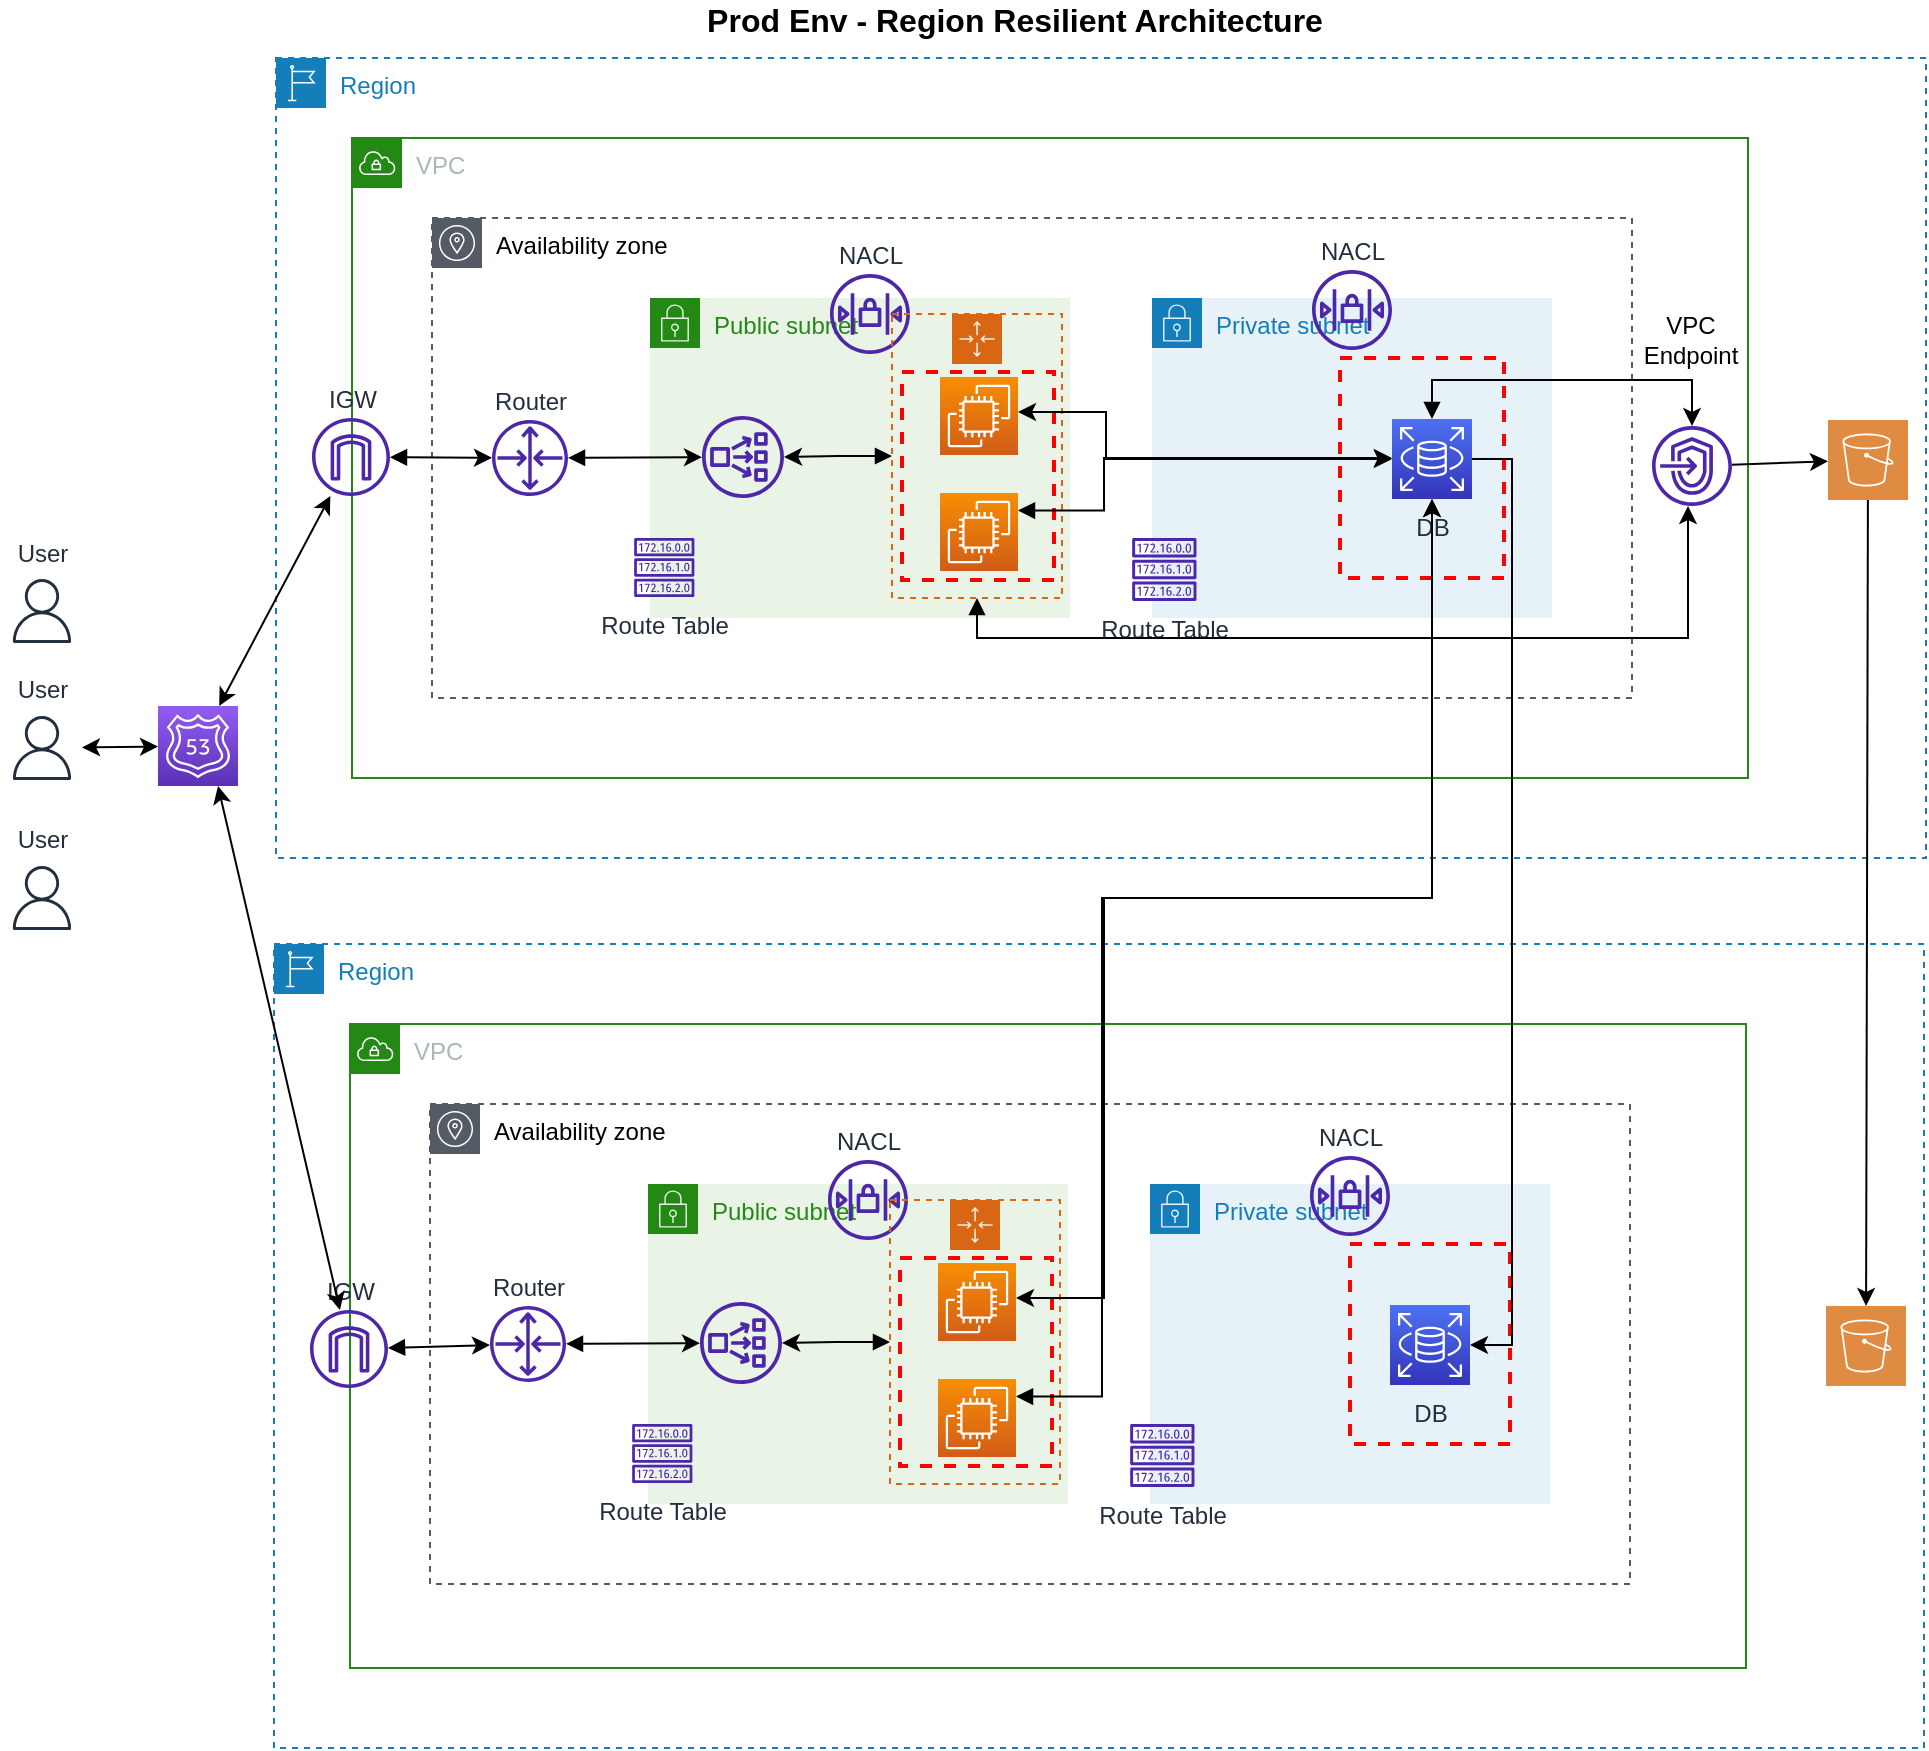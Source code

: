 <mxfile version="18.0.1" type="device"><diagram id="jTTlyX-_Dn0_dxiExtsw" name="Page-1"><mxGraphModel dx="769" dy="481" grid="1" gridSize="10" guides="1" tooltips="1" connect="1" arrows="1" fold="1" page="1" pageScale="1" pageWidth="850" pageHeight="1100" math="0" shadow="0"><root><mxCell id="0"/><mxCell id="1" parent="0"/><object label="Region" id="lQM5dH8xIT-Ct2avBs4w-1"><mxCell style="points=[[0,0],[0.25,0],[0.5,0],[0.75,0],[1,0],[1,0.25],[1,0.5],[1,0.75],[1,1],[0.75,1],[0.5,1],[0.25,1],[0,1],[0,0.75],[0,0.5],[0,0.25]];outlineConnect=0;gradientColor=none;html=1;whiteSpace=wrap;fontSize=12;fontStyle=0;container=1;pointerEvents=0;collapsible=0;recursiveResize=0;shape=mxgraph.aws4.group;grIcon=mxgraph.aws4.group_region;strokeColor=#147EBA;fillColor=none;verticalAlign=top;align=left;spacingLeft=30;fontColor=#147EBA;dashed=1;" vertex="1" parent="1"><mxGeometry x="282" y="40" width="825" height="400" as="geometry"/></mxCell></object><mxCell id="lQM5dH8xIT-Ct2avBs4w-2" value="" style="sketch=0;pointerEvents=1;shadow=0;dashed=0;html=1;strokeColor=none;fillColor=#DF8C42;labelPosition=center;verticalLabelPosition=bottom;verticalAlign=top;align=center;outlineConnect=0;shape=mxgraph.veeam2.aws_s3;fontColor=none;" vertex="1" parent="lQM5dH8xIT-Ct2avBs4w-1"><mxGeometry x="776" y="181" width="40" height="40" as="geometry"/></mxCell><mxCell id="lQM5dH8xIT-Ct2avBs4w-3" value="VPC" style="points=[[0,0],[0.25,0],[0.5,0],[0.75,0],[1,0],[1,0.25],[1,0.5],[1,0.75],[1,1],[0.75,1],[0.5,1],[0.25,1],[0,1],[0,0.75],[0,0.5],[0,0.25]];outlineConnect=0;gradientColor=none;html=1;whiteSpace=wrap;fontSize=12;fontStyle=0;container=1;pointerEvents=0;collapsible=0;recursiveResize=0;shape=mxgraph.aws4.group;grIcon=mxgraph.aws4.group_vpc;strokeColor=#248814;fillColor=none;verticalAlign=top;align=left;spacingLeft=30;fontColor=#AAB7B8;dashed=0;" vertex="1" parent="1"><mxGeometry x="320" y="80" width="698" height="320" as="geometry"/></mxCell><mxCell id="lQM5dH8xIT-Ct2avBs4w-4" value="Availability zone" style="sketch=0;outlineConnect=0;gradientColor=none;html=1;whiteSpace=wrap;fontSize=12;fontStyle=0;shape=mxgraph.aws4.group;grIcon=mxgraph.aws4.group_availability_zone;strokeColor=#545B64;fillColor=none;verticalAlign=top;align=left;spacingLeft=30;fontColor=default;dashed=1;" vertex="1" parent="lQM5dH8xIT-Ct2avBs4w-3"><mxGeometry x="40" y="40" width="600" height="240" as="geometry"/></mxCell><mxCell id="lQM5dH8xIT-Ct2avBs4w-5" value="Private subnet" style="points=[[0,0],[0.25,0],[0.5,0],[0.75,0],[1,0],[1,0.25],[1,0.5],[1,0.75],[1,1],[0.75,1],[0.5,1],[0.25,1],[0,1],[0,0.75],[0,0.5],[0,0.25]];outlineConnect=0;gradientColor=none;html=1;whiteSpace=wrap;fontSize=12;fontStyle=0;container=1;pointerEvents=0;collapsible=0;recursiveResize=0;shape=mxgraph.aws4.group;grIcon=mxgraph.aws4.group_security_group;grStroke=0;strokeColor=#147EBA;fillColor=#E6F2F8;verticalAlign=top;align=left;spacingLeft=30;fontColor=#147EBA;dashed=0;" vertex="1" parent="lQM5dH8xIT-Ct2avBs4w-3"><mxGeometry x="400" y="80" width="200" height="160" as="geometry"/></mxCell><mxCell id="lQM5dH8xIT-Ct2avBs4w-6" value="DB" style="sketch=0;points=[[0,0,0],[0.25,0,0],[0.5,0,0],[0.75,0,0],[1,0,0],[0,1,0],[0.25,1,0],[0.5,1,0],[0.75,1,0],[1,1,0],[0,0.25,0],[0,0.5,0],[0,0.75,0],[1,0.25,0],[1,0.5,0],[1,0.75,0]];outlineConnect=0;fontColor=#232F3E;gradientColor=#4D72F3;gradientDirection=north;fillColor=#3334B9;strokeColor=#ffffff;dashed=0;verticalLabelPosition=bottom;verticalAlign=top;align=center;html=1;fontSize=12;fontStyle=0;aspect=fixed;shape=mxgraph.aws4.resourceIcon;resIcon=mxgraph.aws4.rds;" vertex="1" parent="lQM5dH8xIT-Ct2avBs4w-5"><mxGeometry x="120" y="60.5" width="40" height="40" as="geometry"/></mxCell><mxCell id="lQM5dH8xIT-Ct2avBs4w-7" value="NACL" style="sketch=0;outlineConnect=0;fontColor=#232F3E;gradientColor=none;fillColor=#4D27AA;strokeColor=none;dashed=0;verticalLabelPosition=top;verticalAlign=bottom;align=center;html=1;fontSize=12;fontStyle=0;aspect=fixed;pointerEvents=1;shape=mxgraph.aws4.network_access_control_list;labelPosition=center;" vertex="1" parent="lQM5dH8xIT-Ct2avBs4w-5"><mxGeometry x="80" y="-14" width="40" height="40" as="geometry"/></mxCell><mxCell id="lQM5dH8xIT-Ct2avBs4w-8" value="" style="fontStyle=0;verticalAlign=top;align=center;spacingTop=-2;fillColor=none;rounded=0;whiteSpace=wrap;html=1;strokeColor=#FF0000;strokeWidth=2;dashed=1;container=1;collapsible=0;expand=0;recursiveResize=0;fontColor=none;noLabel=1;" vertex="1" parent="lQM5dH8xIT-Ct2avBs4w-5"><mxGeometry x="94" y="30" width="82" height="110" as="geometry"/></mxCell><mxCell id="lQM5dH8xIT-Ct2avBs4w-9" value="Public subnet" style="points=[[0,0],[0.25,0],[0.5,0],[0.75,0],[1,0],[1,0.25],[1,0.5],[1,0.75],[1,1],[0.75,1],[0.5,1],[0.25,1],[0,1],[0,0.75],[0,0.5],[0,0.25]];outlineConnect=0;gradientColor=none;html=1;whiteSpace=wrap;fontSize=12;fontStyle=0;container=1;pointerEvents=0;collapsible=0;recursiveResize=0;shape=mxgraph.aws4.group;grIcon=mxgraph.aws4.group_security_group;grStroke=0;strokeColor=#248814;fillColor=#E9F3E6;verticalAlign=top;align=left;spacingLeft=30;fontColor=#248814;dashed=0;" vertex="1" parent="lQM5dH8xIT-Ct2avBs4w-3"><mxGeometry x="149" y="80" width="210" height="160" as="geometry"/></mxCell><mxCell id="lQM5dH8xIT-Ct2avBs4w-10" value="EC2" style="sketch=0;points=[[0,0,0],[0.25,0,0],[0.5,0,0],[0.75,0,0],[1,0,0],[0,1,0],[0.25,1,0],[0.5,1,0],[0.75,1,0],[1,1,0],[0,0.25,0],[0,0.5,0],[0,0.75,0],[1,0.25,0],[1,0.5,0],[1,0.75,0]];outlineConnect=0;fontColor=none;gradientColor=#F78E04;gradientDirection=north;fillColor=#D05C17;strokeColor=#ffffff;dashed=0;verticalLabelPosition=bottom;verticalAlign=top;align=center;html=1;fontSize=12;fontStyle=0;aspect=fixed;shape=mxgraph.aws4.resourceIcon;resIcon=mxgraph.aws4.ec2;noLabel=1;" vertex="1" parent="lQM5dH8xIT-Ct2avBs4w-9"><mxGeometry x="145" y="39.5" width="39" height="39" as="geometry"/></mxCell><mxCell id="lQM5dH8xIT-Ct2avBs4w-11" value="NACL" style="sketch=0;outlineConnect=0;fontColor=#232F3E;gradientColor=none;fillColor=#4D27AA;strokeColor=none;dashed=0;verticalLabelPosition=top;verticalAlign=bottom;align=center;html=1;fontSize=12;fontStyle=0;aspect=fixed;pointerEvents=1;shape=mxgraph.aws4.network_access_control_list;labelPosition=center;" vertex="1" parent="lQM5dH8xIT-Ct2avBs4w-9"><mxGeometry x="90" y="-12" width="40" height="40" as="geometry"/></mxCell><mxCell id="lQM5dH8xIT-Ct2avBs4w-12" value="" style="fontStyle=0;verticalAlign=top;align=center;spacingTop=-2;fillColor=none;rounded=0;whiteSpace=wrap;html=1;strokeColor=#FF0000;strokeWidth=2;dashed=1;container=1;collapsible=0;expand=0;recursiveResize=0;fontColor=none;noLabel=1;labelPosition=center;verticalLabelPosition=bottom;" vertex="1" parent="lQM5dH8xIT-Ct2avBs4w-9"><mxGeometry x="126" y="37" width="76" height="104" as="geometry"/></mxCell><mxCell id="lQM5dH8xIT-Ct2avBs4w-13" value="Route Table" style="sketch=0;outlineConnect=0;fontColor=#232F3E;gradientColor=none;fillColor=#4D27AA;strokeColor=none;dashed=0;verticalLabelPosition=bottom;verticalAlign=top;align=center;html=1;fontSize=12;fontStyle=0;aspect=fixed;pointerEvents=1;shape=mxgraph.aws4.route_table;" vertex="1" parent="lQM5dH8xIT-Ct2avBs4w-9"><mxGeometry x="-8" y="120" width="30.27" height="29.5" as="geometry"/></mxCell><mxCell id="lQM5dH8xIT-Ct2avBs4w-14" value="Auto Scaling group" style="points=[[0,0],[0.25,0],[0.5,0],[0.75,0],[1,0],[1,0.25],[1,0.5],[1,0.75],[1,1],[0.75,1],[0.5,1],[0.25,1],[0,1],[0,0.75],[0,0.5],[0,0.25]];outlineConnect=0;gradientColor=none;html=1;whiteSpace=wrap;fontSize=12;fontStyle=0;container=1;pointerEvents=0;collapsible=0;recursiveResize=0;shape=mxgraph.aws4.groupCenter;grIcon=mxgraph.aws4.group_auto_scaling_group;grStroke=1;strokeColor=#D86613;fillColor=none;verticalAlign=top;align=center;fontColor=none;dashed=1;spacingTop=25;labelPosition=center;verticalLabelPosition=bottom;noLabel=1;" vertex="1" parent="lQM5dH8xIT-Ct2avBs4w-9"><mxGeometry x="121" y="8" width="85" height="142" as="geometry"/></mxCell><mxCell id="lQM5dH8xIT-Ct2avBs4w-15" value="Route Table" style="sketch=0;outlineConnect=0;fontColor=#232F3E;gradientColor=none;fillColor=#4D27AA;strokeColor=none;dashed=0;verticalLabelPosition=bottom;verticalAlign=top;align=center;html=1;fontSize=12;fontStyle=0;aspect=fixed;pointerEvents=1;shape=mxgraph.aws4.route_table;" vertex="1" parent="lQM5dH8xIT-Ct2avBs4w-3"><mxGeometry x="390" y="200" width="32.33" height="31.5" as="geometry"/></mxCell><mxCell id="lQM5dH8xIT-Ct2avBs4w-16" value="Router" style="sketch=0;outlineConnect=0;fontColor=#232F3E;gradientColor=none;fillColor=#4D27AA;strokeColor=none;dashed=0;verticalLabelPosition=top;verticalAlign=bottom;align=center;html=1;fontSize=12;fontStyle=0;aspect=fixed;pointerEvents=1;shape=mxgraph.aws4.router;labelPosition=center;" vertex="1" parent="lQM5dH8xIT-Ct2avBs4w-3"><mxGeometry x="70" y="141" width="38" height="38" as="geometry"/></mxCell><mxCell id="lQM5dH8xIT-Ct2avBs4w-17" style="edgeStyle=orthogonalEdgeStyle;rounded=0;orthogonalLoop=1;jettySize=auto;html=1;entryX=0;entryY=0.5;entryDx=0;entryDy=0;entryPerimeter=0;startArrow=classic;startFill=1;" edge="1" parent="lQM5dH8xIT-Ct2avBs4w-3" source="lQM5dH8xIT-Ct2avBs4w-10" target="lQM5dH8xIT-Ct2avBs4w-6"><mxGeometry relative="1" as="geometry"><Array as="points"><mxPoint x="377" y="137"/><mxPoint x="377" y="161"/></Array></mxGeometry></mxCell><mxCell id="lQM5dH8xIT-Ct2avBs4w-18" value="" style="endArrow=classic;html=1;rounded=0;startArrow=block;startFill=1;" edge="1" parent="lQM5dH8xIT-Ct2avBs4w-3" source="lQM5dH8xIT-Ct2avBs4w-16" target="lQM5dH8xIT-Ct2avBs4w-19"><mxGeometry width="50" height="50" relative="1" as="geometry"><mxPoint x="230" y="160" as="sourcePoint"/><mxPoint x="200" y="163.402" as="targetPoint"/></mxGeometry></mxCell><mxCell id="lQM5dH8xIT-Ct2avBs4w-19" value="" style="sketch=0;outlineConnect=0;fontColor=#232F3E;gradientColor=none;fillColor=#4D27AA;strokeColor=none;dashed=0;verticalLabelPosition=bottom;verticalAlign=top;align=center;html=1;fontSize=12;fontStyle=0;aspect=fixed;pointerEvents=1;shape=mxgraph.aws4.network_load_balancer;" vertex="1" parent="lQM5dH8xIT-Ct2avBs4w-3"><mxGeometry x="175" y="139" width="41" height="41" as="geometry"/></mxCell><mxCell id="lQM5dH8xIT-Ct2avBs4w-20" style="edgeStyle=orthogonalEdgeStyle;rounded=0;orthogonalLoop=1;jettySize=auto;html=1;exitX=0;exitY=0.5;exitDx=0;exitDy=0;fontColor=none;startArrow=block;startFill=1;" edge="1" parent="lQM5dH8xIT-Ct2avBs4w-3" source="lQM5dH8xIT-Ct2avBs4w-14" target="lQM5dH8xIT-Ct2avBs4w-19"><mxGeometry relative="1" as="geometry"/></mxCell><mxCell id="lQM5dH8xIT-Ct2avBs4w-21" value="" style="sketch=0;outlineConnect=0;fontColor=#232F3E;gradientColor=none;fillColor=#4D27AA;strokeColor=none;dashed=0;verticalLabelPosition=bottom;verticalAlign=top;align=center;html=1;fontSize=12;fontStyle=0;aspect=fixed;pointerEvents=1;shape=mxgraph.aws4.endpoints;" vertex="1" parent="lQM5dH8xIT-Ct2avBs4w-3"><mxGeometry x="650" y="144" width="40" height="40" as="geometry"/></mxCell><mxCell id="lQM5dH8xIT-Ct2avBs4w-22" style="edgeStyle=orthogonalEdgeStyle;rounded=0;orthogonalLoop=1;jettySize=auto;html=1;exitX=0.5;exitY=1;exitDx=0;exitDy=0;fontColor=none;startArrow=block;startFill=1;" edge="1" parent="lQM5dH8xIT-Ct2avBs4w-3" source="lQM5dH8xIT-Ct2avBs4w-14" target="lQM5dH8xIT-Ct2avBs4w-21"><mxGeometry relative="1" as="geometry"><Array as="points"><mxPoint x="313" y="250"/><mxPoint x="668" y="250"/></Array></mxGeometry></mxCell><mxCell id="lQM5dH8xIT-Ct2avBs4w-23" style="edgeStyle=orthogonalEdgeStyle;rounded=0;orthogonalLoop=1;jettySize=auto;html=1;exitX=0.5;exitY=0;exitDx=0;exitDy=0;exitPerimeter=0;fontColor=none;startArrow=block;startFill=1;" edge="1" parent="lQM5dH8xIT-Ct2avBs4w-3" source="lQM5dH8xIT-Ct2avBs4w-6" target="lQM5dH8xIT-Ct2avBs4w-21"><mxGeometry relative="1" as="geometry"><Array as="points"><mxPoint x="540" y="121"/><mxPoint x="670" y="121"/></Array></mxGeometry></mxCell><mxCell id="lQM5dH8xIT-Ct2avBs4w-24" value="VPC &lt;br&gt;Endpoint" style="text;html=1;resizable=0;autosize=1;align=center;verticalAlign=middle;points=[];fillColor=none;strokeColor=none;rounded=0;" vertex="1" parent="lQM5dH8xIT-Ct2avBs4w-3"><mxGeometry x="640" y="85" width="57" height="32" as="geometry"/></mxCell><mxCell id="lQM5dH8xIT-Ct2avBs4w-25" value="User" style="sketch=0;outlineConnect=0;fontColor=#232F3E;gradientColor=none;strokeColor=#232F3E;fillColor=#ffffff;dashed=0;verticalLabelPosition=top;verticalAlign=bottom;align=center;html=1;fontSize=12;fontStyle=0;aspect=fixed;shape=mxgraph.aws4.resourceIcon;resIcon=mxgraph.aws4.user;labelPosition=center;" vertex="1" parent="1"><mxGeometry x="145" y="365" width="40" height="40" as="geometry"/></mxCell><mxCell id="lQM5dH8xIT-Ct2avBs4w-26" value="IGW" style="sketch=0;outlineConnect=0;fontColor=#232F3E;gradientColor=none;fillColor=#4D27AA;strokeColor=none;dashed=0;verticalLabelPosition=top;verticalAlign=bottom;align=center;html=1;fontSize=12;fontStyle=0;aspect=fixed;pointerEvents=1;shape=mxgraph.aws4.internet_gateway;noLabel=0;labelPosition=center;" vertex="1" parent="1"><mxGeometry x="300" y="220" width="39" height="39" as="geometry"/></mxCell><mxCell id="lQM5dH8xIT-Ct2avBs4w-27" value="" style="endArrow=classic;html=1;rounded=0;startArrow=block;startFill=1;" edge="1" parent="1" source="lQM5dH8xIT-Ct2avBs4w-26" target="lQM5dH8xIT-Ct2avBs4w-16"><mxGeometry width="50" height="50" relative="1" as="geometry"><mxPoint x="550" y="240" as="sourcePoint"/><mxPoint x="600" y="190" as="targetPoint"/></mxGeometry></mxCell><mxCell id="lQM5dH8xIT-Ct2avBs4w-28" value="" style="endArrow=classic;startArrow=classic;html=1;rounded=0;startFill=1;" edge="1" parent="1" source="lQM5dH8xIT-Ct2avBs4w-55" target="lQM5dH8xIT-Ct2avBs4w-26"><mxGeometry width="50" height="50" relative="1" as="geometry"><mxPoint x="490" y="230" as="sourcePoint"/><mxPoint x="540" y="180" as="targetPoint"/></mxGeometry></mxCell><mxCell id="lQM5dH8xIT-Ct2avBs4w-29" value="Prod Env - Region Resilient Architecture" style="text;html=1;align=center;verticalAlign=middle;resizable=0;points=[];autosize=1;strokeColor=none;fillColor=none;fontStyle=1;fontSize=16;" vertex="1" parent="1"><mxGeometry x="491" y="11" width="320" height="20" as="geometry"/></mxCell><mxCell id="lQM5dH8xIT-Ct2avBs4w-30" style="edgeStyle=orthogonalEdgeStyle;rounded=0;orthogonalLoop=1;jettySize=auto;html=1;exitX=1;exitY=0.25;exitDx=0;exitDy=0;exitPerimeter=0;entryX=0;entryY=0.5;entryDx=0;entryDy=0;entryPerimeter=0;startArrow=block;startFill=1;" edge="1" parent="1"><mxGeometry relative="1" as="geometry"><mxPoint x="653" y="266.25" as="sourcePoint"/><mxPoint x="840" y="239.5" as="targetPoint"/><Array as="points"><mxPoint x="696" y="266"/><mxPoint x="696" y="240"/><mxPoint x="840" y="240"/></Array></mxGeometry></mxCell><mxCell id="lQM5dH8xIT-Ct2avBs4w-45" value="EC2" style="sketch=0;points=[[0,0,0],[0.25,0,0],[0.5,0,0],[0.75,0,0],[1,0,0],[0,1,0],[0.25,1,0],[0.5,1,0],[0.75,1,0],[1,1,0],[0,0.25,0],[0,0.5,0],[0,0.75,0],[1,0.25,0],[1,0.5,0],[1,0.75,0]];outlineConnect=0;fontColor=none;gradientColor=#F78E04;gradientDirection=north;fillColor=#D05C17;strokeColor=#ffffff;dashed=0;verticalLabelPosition=middle;verticalAlign=middle;align=right;html=1;fontSize=12;fontStyle=0;aspect=fixed;shape=mxgraph.aws4.resourceIcon;resIcon=mxgraph.aws4.ec2;labelPosition=left;noLabel=1;" vertex="1" parent="1"><mxGeometry x="614" y="257.5" width="39" height="39" as="geometry"/></mxCell><mxCell id="lQM5dH8xIT-Ct2avBs4w-53" value="" style="endArrow=classic;startArrow=classic;html=1;rounded=0;endFill=1;" edge="1" parent="1" source="lQM5dH8xIT-Ct2avBs4w-25" target="lQM5dH8xIT-Ct2avBs4w-55"><mxGeometry width="50" height="50" relative="1" as="geometry"><mxPoint x="185.0" y="384.806" as="sourcePoint"/><mxPoint x="300.0" y="383.689" as="targetPoint"/></mxGeometry></mxCell><mxCell id="lQM5dH8xIT-Ct2avBs4w-54" value="" style="endArrow=classic;html=1;rounded=0;" edge="1" parent="1" source="lQM5dH8xIT-Ct2avBs4w-21" target="lQM5dH8xIT-Ct2avBs4w-2"><mxGeometry width="50" height="50" relative="1" as="geometry"><mxPoint x="907" y="304" as="sourcePoint"/><mxPoint x="957" y="254" as="targetPoint"/></mxGeometry></mxCell><mxCell id="lQM5dH8xIT-Ct2avBs4w-55" value="" style="sketch=0;points=[[0,0,0],[0.25,0,0],[0.5,0,0],[0.75,0,0],[1,0,0],[0,1,0],[0.25,1,0],[0.5,1,0],[0.75,1,0],[1,1,0],[0,0.25,0],[0,0.5,0],[0,0.75,0],[1,0.25,0],[1,0.5,0],[1,0.75,0]];outlineConnect=0;fontColor=#232F3E;gradientColor=#945DF2;gradientDirection=north;fillColor=#5A30B5;strokeColor=#ffffff;dashed=0;verticalLabelPosition=bottom;verticalAlign=top;align=center;html=1;fontSize=12;fontStyle=0;aspect=fixed;shape=mxgraph.aws4.resourceIcon;resIcon=mxgraph.aws4.route_53;" vertex="1" parent="1"><mxGeometry x="223" y="364" width="40" height="40" as="geometry"/></mxCell><object label="Region" id="lQM5dH8xIT-Ct2avBs4w-56"><mxCell style="points=[[0,0],[0.25,0],[0.5,0],[0.75,0],[1,0],[1,0.25],[1,0.5],[1,0.75],[1,1],[0.75,1],[0.5,1],[0.25,1],[0,1],[0,0.75],[0,0.5],[0,0.25]];outlineConnect=0;gradientColor=none;html=1;whiteSpace=wrap;fontSize=12;fontStyle=0;container=1;pointerEvents=0;collapsible=0;recursiveResize=0;shape=mxgraph.aws4.group;grIcon=mxgraph.aws4.group_region;strokeColor=#147EBA;fillColor=none;verticalAlign=top;align=left;spacingLeft=30;fontColor=#147EBA;dashed=1;" vertex="1" parent="1"><mxGeometry x="281" y="483" width="825" height="402" as="geometry"/></mxCell></object><mxCell id="lQM5dH8xIT-Ct2avBs4w-57" value="" style="sketch=0;pointerEvents=1;shadow=0;dashed=0;html=1;strokeColor=none;fillColor=#DF8C42;labelPosition=center;verticalLabelPosition=bottom;verticalAlign=top;align=center;outlineConnect=0;shape=mxgraph.veeam2.aws_s3;fontColor=none;" vertex="1" parent="lQM5dH8xIT-Ct2avBs4w-56"><mxGeometry x="776" y="181" width="40" height="40" as="geometry"/></mxCell><mxCell id="lQM5dH8xIT-Ct2avBs4w-58" value="VPC" style="points=[[0,0],[0.25,0],[0.5,0],[0.75,0],[1,0],[1,0.25],[1,0.5],[1,0.75],[1,1],[0.75,1],[0.5,1],[0.25,1],[0,1],[0,0.75],[0,0.5],[0,0.25]];outlineConnect=0;gradientColor=none;html=1;whiteSpace=wrap;fontSize=12;fontStyle=0;container=1;pointerEvents=0;collapsible=0;recursiveResize=0;shape=mxgraph.aws4.group;grIcon=mxgraph.aws4.group_vpc;strokeColor=#248814;fillColor=none;verticalAlign=top;align=left;spacingLeft=30;fontColor=#AAB7B8;dashed=0;" vertex="1" parent="1"><mxGeometry x="319" y="523" width="698" height="322" as="geometry"/></mxCell><mxCell id="lQM5dH8xIT-Ct2avBs4w-59" value="Availability zone" style="sketch=0;outlineConnect=0;gradientColor=none;html=1;whiteSpace=wrap;fontSize=12;fontStyle=0;shape=mxgraph.aws4.group;grIcon=mxgraph.aws4.group_availability_zone;strokeColor=#545B64;fillColor=none;verticalAlign=top;align=left;spacingLeft=30;fontColor=default;dashed=1;" vertex="1" parent="lQM5dH8xIT-Ct2avBs4w-58"><mxGeometry x="40" y="40" width="600" height="240" as="geometry"/></mxCell><mxCell id="lQM5dH8xIT-Ct2avBs4w-60" value="Private subnet" style="points=[[0,0],[0.25,0],[0.5,0],[0.75,0],[1,0],[1,0.25],[1,0.5],[1,0.75],[1,1],[0.75,1],[0.5,1],[0.25,1],[0,1],[0,0.75],[0,0.5],[0,0.25]];outlineConnect=0;gradientColor=none;html=1;whiteSpace=wrap;fontSize=12;fontStyle=0;container=1;pointerEvents=0;collapsible=0;recursiveResize=0;shape=mxgraph.aws4.group;grIcon=mxgraph.aws4.group_security_group;grStroke=0;strokeColor=#147EBA;fillColor=#E6F2F8;verticalAlign=top;align=left;spacingLeft=30;fontColor=#147EBA;dashed=0;" vertex="1" parent="lQM5dH8xIT-Ct2avBs4w-58"><mxGeometry x="400" y="80" width="200" height="160" as="geometry"/></mxCell><mxCell id="lQM5dH8xIT-Ct2avBs4w-61" value="DB" style="sketch=0;points=[[0,0,0],[0.25,0,0],[0.5,0,0],[0.75,0,0],[1,0,0],[0,1,0],[0.25,1,0],[0.5,1,0],[0.75,1,0],[1,1,0],[0,0.25,0],[0,0.5,0],[0,0.75,0],[1,0.25,0],[1,0.5,0],[1,0.75,0]];outlineConnect=0;fontColor=#232F3E;gradientColor=#4D72F3;gradientDirection=north;fillColor=#3334B9;strokeColor=#ffffff;dashed=0;verticalLabelPosition=bottom;verticalAlign=top;align=center;html=1;fontSize=12;fontStyle=0;aspect=fixed;shape=mxgraph.aws4.resourceIcon;resIcon=mxgraph.aws4.rds;" vertex="1" parent="lQM5dH8xIT-Ct2avBs4w-60"><mxGeometry x="120" y="60.5" width="40" height="40" as="geometry"/></mxCell><mxCell id="lQM5dH8xIT-Ct2avBs4w-62" value="NACL" style="sketch=0;outlineConnect=0;fontColor=#232F3E;gradientColor=none;fillColor=#4D27AA;strokeColor=none;dashed=0;verticalLabelPosition=top;verticalAlign=bottom;align=center;html=1;fontSize=12;fontStyle=0;aspect=fixed;pointerEvents=1;shape=mxgraph.aws4.network_access_control_list;labelPosition=center;" vertex="1" parent="lQM5dH8xIT-Ct2avBs4w-60"><mxGeometry x="80" y="-14" width="40" height="40" as="geometry"/></mxCell><mxCell id="lQM5dH8xIT-Ct2avBs4w-63" value="" style="fontStyle=0;verticalAlign=top;align=center;spacingTop=-2;fillColor=none;rounded=0;whiteSpace=wrap;html=1;strokeColor=#FF0000;strokeWidth=2;dashed=1;container=1;collapsible=0;expand=0;recursiveResize=0;fontColor=none;noLabel=1;" vertex="1" parent="lQM5dH8xIT-Ct2avBs4w-60"><mxGeometry x="100" y="30" width="80" height="100" as="geometry"/></mxCell><mxCell id="lQM5dH8xIT-Ct2avBs4w-64" value="Public subnet" style="points=[[0,0],[0.25,0],[0.5,0],[0.75,0],[1,0],[1,0.25],[1,0.5],[1,0.75],[1,1],[0.75,1],[0.5,1],[0.25,1],[0,1],[0,0.75],[0,0.5],[0,0.25]];outlineConnect=0;gradientColor=none;html=1;whiteSpace=wrap;fontSize=12;fontStyle=0;container=1;pointerEvents=0;collapsible=0;recursiveResize=0;shape=mxgraph.aws4.group;grIcon=mxgraph.aws4.group_security_group;grStroke=0;strokeColor=#248814;fillColor=#E9F3E6;verticalAlign=top;align=left;spacingLeft=30;fontColor=#248814;dashed=0;" vertex="1" parent="lQM5dH8xIT-Ct2avBs4w-58"><mxGeometry x="149" y="80" width="210" height="160" as="geometry"/></mxCell><mxCell id="lQM5dH8xIT-Ct2avBs4w-65" value="EC2" style="sketch=0;points=[[0,0,0],[0.25,0,0],[0.5,0,0],[0.75,0,0],[1,0,0],[0,1,0],[0.25,1,0],[0.5,1,0],[0.75,1,0],[1,1,0],[0,0.25,0],[0,0.5,0],[0,0.75,0],[1,0.25,0],[1,0.5,0],[1,0.75,0]];outlineConnect=0;fontColor=none;gradientColor=#F78E04;gradientDirection=north;fillColor=#D05C17;strokeColor=#ffffff;dashed=0;verticalLabelPosition=bottom;verticalAlign=top;align=center;html=1;fontSize=12;fontStyle=0;aspect=fixed;shape=mxgraph.aws4.resourceIcon;resIcon=mxgraph.aws4.ec2;noLabel=1;" vertex="1" parent="lQM5dH8xIT-Ct2avBs4w-64"><mxGeometry x="145" y="39.5" width="39" height="39" as="geometry"/></mxCell><mxCell id="lQM5dH8xIT-Ct2avBs4w-66" value="NACL" style="sketch=0;outlineConnect=0;fontColor=#232F3E;gradientColor=none;fillColor=#4D27AA;strokeColor=none;dashed=0;verticalLabelPosition=top;verticalAlign=bottom;align=center;html=1;fontSize=12;fontStyle=0;aspect=fixed;pointerEvents=1;shape=mxgraph.aws4.network_access_control_list;labelPosition=center;" vertex="1" parent="lQM5dH8xIT-Ct2avBs4w-64"><mxGeometry x="90" y="-12" width="40" height="40" as="geometry"/></mxCell><mxCell id="lQM5dH8xIT-Ct2avBs4w-67" value="" style="fontStyle=0;verticalAlign=top;align=center;spacingTop=-2;fillColor=none;rounded=0;whiteSpace=wrap;html=1;strokeColor=#FF0000;strokeWidth=2;dashed=1;container=1;collapsible=0;expand=0;recursiveResize=0;fontColor=none;noLabel=1;labelPosition=center;verticalLabelPosition=bottom;" vertex="1" parent="lQM5dH8xIT-Ct2avBs4w-64"><mxGeometry x="126" y="37" width="76" height="104" as="geometry"/></mxCell><mxCell id="lQM5dH8xIT-Ct2avBs4w-68" value="Route Table" style="sketch=0;outlineConnect=0;fontColor=#232F3E;gradientColor=none;fillColor=#4D27AA;strokeColor=none;dashed=0;verticalLabelPosition=bottom;verticalAlign=top;align=center;html=1;fontSize=12;fontStyle=0;aspect=fixed;pointerEvents=1;shape=mxgraph.aws4.route_table;" vertex="1" parent="lQM5dH8xIT-Ct2avBs4w-64"><mxGeometry x="-8" y="120" width="30.27" height="29.5" as="geometry"/></mxCell><mxCell id="lQM5dH8xIT-Ct2avBs4w-69" value="Auto Scaling group" style="points=[[0,0],[0.25,0],[0.5,0],[0.75,0],[1,0],[1,0.25],[1,0.5],[1,0.75],[1,1],[0.75,1],[0.5,1],[0.25,1],[0,1],[0,0.75],[0,0.5],[0,0.25]];outlineConnect=0;gradientColor=none;html=1;whiteSpace=wrap;fontSize=12;fontStyle=0;container=1;pointerEvents=0;collapsible=0;recursiveResize=0;shape=mxgraph.aws4.groupCenter;grIcon=mxgraph.aws4.group_auto_scaling_group;grStroke=1;strokeColor=#D86613;fillColor=none;verticalAlign=top;align=center;fontColor=none;dashed=1;spacingTop=25;labelPosition=center;verticalLabelPosition=bottom;noLabel=1;" vertex="1" parent="lQM5dH8xIT-Ct2avBs4w-64"><mxGeometry x="121" y="8" width="85" height="142" as="geometry"/></mxCell><mxCell id="lQM5dH8xIT-Ct2avBs4w-70" value="Route Table" style="sketch=0;outlineConnect=0;fontColor=#232F3E;gradientColor=none;fillColor=#4D27AA;strokeColor=none;dashed=0;verticalLabelPosition=bottom;verticalAlign=top;align=center;html=1;fontSize=12;fontStyle=0;aspect=fixed;pointerEvents=1;shape=mxgraph.aws4.route_table;" vertex="1" parent="lQM5dH8xIT-Ct2avBs4w-58"><mxGeometry x="390" y="200" width="32.33" height="31.5" as="geometry"/></mxCell><mxCell id="lQM5dH8xIT-Ct2avBs4w-71" value="Router" style="sketch=0;outlineConnect=0;fontColor=#232F3E;gradientColor=none;fillColor=#4D27AA;strokeColor=none;dashed=0;verticalLabelPosition=top;verticalAlign=bottom;align=center;html=1;fontSize=12;fontStyle=0;aspect=fixed;pointerEvents=1;shape=mxgraph.aws4.router;labelPosition=center;" vertex="1" parent="lQM5dH8xIT-Ct2avBs4w-58"><mxGeometry x="70" y="141" width="38" height="38" as="geometry"/></mxCell><mxCell id="lQM5dH8xIT-Ct2avBs4w-73" value="" style="endArrow=classic;html=1;rounded=0;startArrow=block;startFill=1;" edge="1" parent="lQM5dH8xIT-Ct2avBs4w-58" source="lQM5dH8xIT-Ct2avBs4w-71" target="lQM5dH8xIT-Ct2avBs4w-74"><mxGeometry width="50" height="50" relative="1" as="geometry"><mxPoint x="230" y="160" as="sourcePoint"/><mxPoint x="200" y="163.402" as="targetPoint"/></mxGeometry></mxCell><mxCell id="lQM5dH8xIT-Ct2avBs4w-74" value="" style="sketch=0;outlineConnect=0;fontColor=#232F3E;gradientColor=none;fillColor=#4D27AA;strokeColor=none;dashed=0;verticalLabelPosition=bottom;verticalAlign=top;align=center;html=1;fontSize=12;fontStyle=0;aspect=fixed;pointerEvents=1;shape=mxgraph.aws4.network_load_balancer;" vertex="1" parent="lQM5dH8xIT-Ct2avBs4w-58"><mxGeometry x="175" y="139" width="41" height="41" as="geometry"/></mxCell><mxCell id="lQM5dH8xIT-Ct2avBs4w-75" style="edgeStyle=orthogonalEdgeStyle;rounded=0;orthogonalLoop=1;jettySize=auto;html=1;exitX=0;exitY=0.5;exitDx=0;exitDy=0;fontColor=none;startArrow=block;startFill=1;" edge="1" parent="lQM5dH8xIT-Ct2avBs4w-58" source="lQM5dH8xIT-Ct2avBs4w-69" target="lQM5dH8xIT-Ct2avBs4w-74"><mxGeometry relative="1" as="geometry"/></mxCell><mxCell id="lQM5dH8xIT-Ct2avBs4w-81" value="IGW" style="sketch=0;outlineConnect=0;fontColor=#232F3E;gradientColor=none;fillColor=#4D27AA;strokeColor=none;dashed=0;verticalLabelPosition=top;verticalAlign=bottom;align=center;html=1;fontSize=12;fontStyle=0;aspect=fixed;pointerEvents=1;shape=mxgraph.aws4.internet_gateway;noLabel=0;labelPosition=center;" vertex="1" parent="1"><mxGeometry x="299" y="666" width="39" height="39" as="geometry"/></mxCell><mxCell id="lQM5dH8xIT-Ct2avBs4w-82" value="" style="endArrow=classic;html=1;rounded=0;startArrow=block;startFill=1;" edge="1" parent="1" source="lQM5dH8xIT-Ct2avBs4w-81" target="lQM5dH8xIT-Ct2avBs4w-71"><mxGeometry width="50" height="50" relative="1" as="geometry"><mxPoint x="549" y="683" as="sourcePoint"/><mxPoint x="599" y="633" as="targetPoint"/></mxGeometry></mxCell><mxCell id="lQM5dH8xIT-Ct2avBs4w-83" value="" style="endArrow=classic;startArrow=classic;html=1;rounded=0;startFill=1;exitX=0.75;exitY=1;exitDx=0;exitDy=0;exitPerimeter=0;" edge="1" parent="1" source="lQM5dH8xIT-Ct2avBs4w-55" target="lQM5dH8xIT-Ct2avBs4w-81"><mxGeometry width="50" height="50" relative="1" as="geometry"><mxPoint x="262" y="861.869" as="sourcePoint"/><mxPoint x="539" y="658" as="targetPoint"/></mxGeometry></mxCell><mxCell id="lQM5dH8xIT-Ct2avBs4w-85" style="edgeStyle=orthogonalEdgeStyle;rounded=0;orthogonalLoop=1;jettySize=auto;html=1;exitX=1;exitY=0.25;exitDx=0;exitDy=0;exitPerimeter=0;startArrow=block;startFill=1;entryX=0.5;entryY=1;entryDx=0;entryDy=0;entryPerimeter=0;" edge="1" parent="1" target="lQM5dH8xIT-Ct2avBs4w-6"><mxGeometry relative="1" as="geometry"><mxPoint x="652" y="709.25" as="sourcePoint"/><mxPoint x="839" y="680" as="targetPoint"/><Array as="points"><mxPoint x="695" y="709"/><mxPoint x="695" y="460"/><mxPoint x="860" y="460"/></Array></mxGeometry></mxCell><mxCell id="lQM5dH8xIT-Ct2avBs4w-100" value="EC2" style="sketch=0;points=[[0,0,0],[0.25,0,0],[0.5,0,0],[0.75,0,0],[1,0,0],[0,1,0],[0.25,1,0],[0.5,1,0],[0.75,1,0],[1,1,0],[0,0.25,0],[0,0.5,0],[0,0.75,0],[1,0.25,0],[1,0.5,0],[1,0.75,0]];outlineConnect=0;fontColor=none;gradientColor=#F78E04;gradientDirection=north;fillColor=#D05C17;strokeColor=#ffffff;dashed=0;verticalLabelPosition=middle;verticalAlign=middle;align=right;html=1;fontSize=12;fontStyle=0;aspect=fixed;shape=mxgraph.aws4.resourceIcon;resIcon=mxgraph.aws4.ec2;labelPosition=left;noLabel=1;" vertex="1" parent="1"><mxGeometry x="613" y="700.5" width="39" height="39" as="geometry"/></mxCell><mxCell id="lQM5dH8xIT-Ct2avBs4w-112" value="User" style="sketch=0;outlineConnect=0;fontColor=#232F3E;gradientColor=none;strokeColor=#232F3E;fillColor=#ffffff;dashed=0;verticalLabelPosition=top;verticalAlign=bottom;align=center;html=1;fontSize=12;fontStyle=0;aspect=fixed;shape=mxgraph.aws4.resourceIcon;resIcon=mxgraph.aws4.user;labelPosition=center;" vertex="1" parent="1"><mxGeometry x="145" y="440" width="40" height="40" as="geometry"/></mxCell><mxCell id="lQM5dH8xIT-Ct2avBs4w-113" value="User" style="sketch=0;outlineConnect=0;fontColor=#232F3E;gradientColor=none;strokeColor=#232F3E;fillColor=#ffffff;dashed=0;verticalLabelPosition=top;verticalAlign=bottom;align=center;html=1;fontSize=12;fontStyle=0;aspect=fixed;shape=mxgraph.aws4.resourceIcon;resIcon=mxgraph.aws4.user;labelPosition=center;" vertex="1" parent="1"><mxGeometry x="145" y="296.5" width="40" height="40" as="geometry"/></mxCell><mxCell id="lQM5dH8xIT-Ct2avBs4w-114" value="" style="endArrow=classic;html=1;rounded=0;" edge="1" parent="1" source="lQM5dH8xIT-Ct2avBs4w-2" target="lQM5dH8xIT-Ct2avBs4w-57"><mxGeometry width="50" height="50" relative="1" as="geometry"><mxPoint x="680" y="500" as="sourcePoint"/><mxPoint x="730" y="450" as="targetPoint"/></mxGeometry></mxCell><mxCell id="lQM5dH8xIT-Ct2avBs4w-72" style="edgeStyle=orthogonalEdgeStyle;rounded=0;orthogonalLoop=1;jettySize=auto;html=1;entryX=0.5;entryY=1;entryDx=0;entryDy=0;entryPerimeter=0;startArrow=classic;startFill=1;" edge="1" parent="1" source="lQM5dH8xIT-Ct2avBs4w-65" target="lQM5dH8xIT-Ct2avBs4w-6"><mxGeometry relative="1" as="geometry"><Array as="points"><mxPoint x="696" y="660"/><mxPoint x="696" y="460"/><mxPoint x="860" y="460"/></Array></mxGeometry></mxCell><mxCell id="lQM5dH8xIT-Ct2avBs4w-116" style="edgeStyle=orthogonalEdgeStyle;rounded=0;orthogonalLoop=1;jettySize=auto;html=1;exitX=1;exitY=0.5;exitDx=0;exitDy=0;exitPerimeter=0;entryX=1;entryY=0.5;entryDx=0;entryDy=0;entryPerimeter=0;" edge="1" parent="1" source="lQM5dH8xIT-Ct2avBs4w-6" target="lQM5dH8xIT-Ct2avBs4w-61"><mxGeometry relative="1" as="geometry"/></mxCell></root></mxGraphModel></diagram></mxfile>